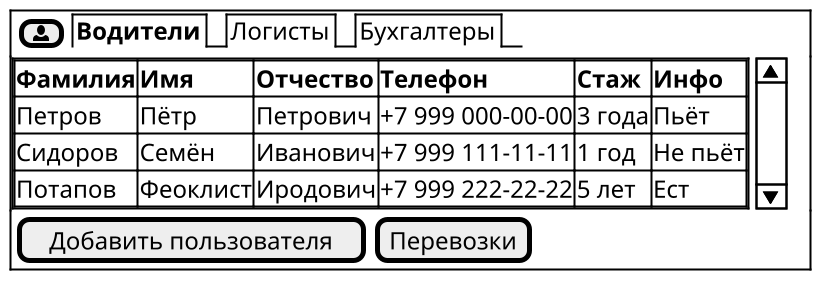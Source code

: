 @startsalt

scale 2

{+

{ { [<&person>] } | {/ <b>Водители | Логисты | Бухгалтеры } }
{SI{#
    <b>Фамилия | <b>Имя |<b>Отчество | <b>Телефон | <b>Стаж | <b>Инфо

    Петров  | Пётр     | Петрович | +7 999 000-00-00 | 3 года | Пьёт
    Сидоров | Семён    | Иванович | +7 999 111-11-11 | 1 год  | Не пьёт
    Потапов | Феоклист | Иродович | +7 999 222-22-22 | 5 лет  | Ест
}}
{ [Добавить пользователя] | [Перевозки] }

}

@endsalt
